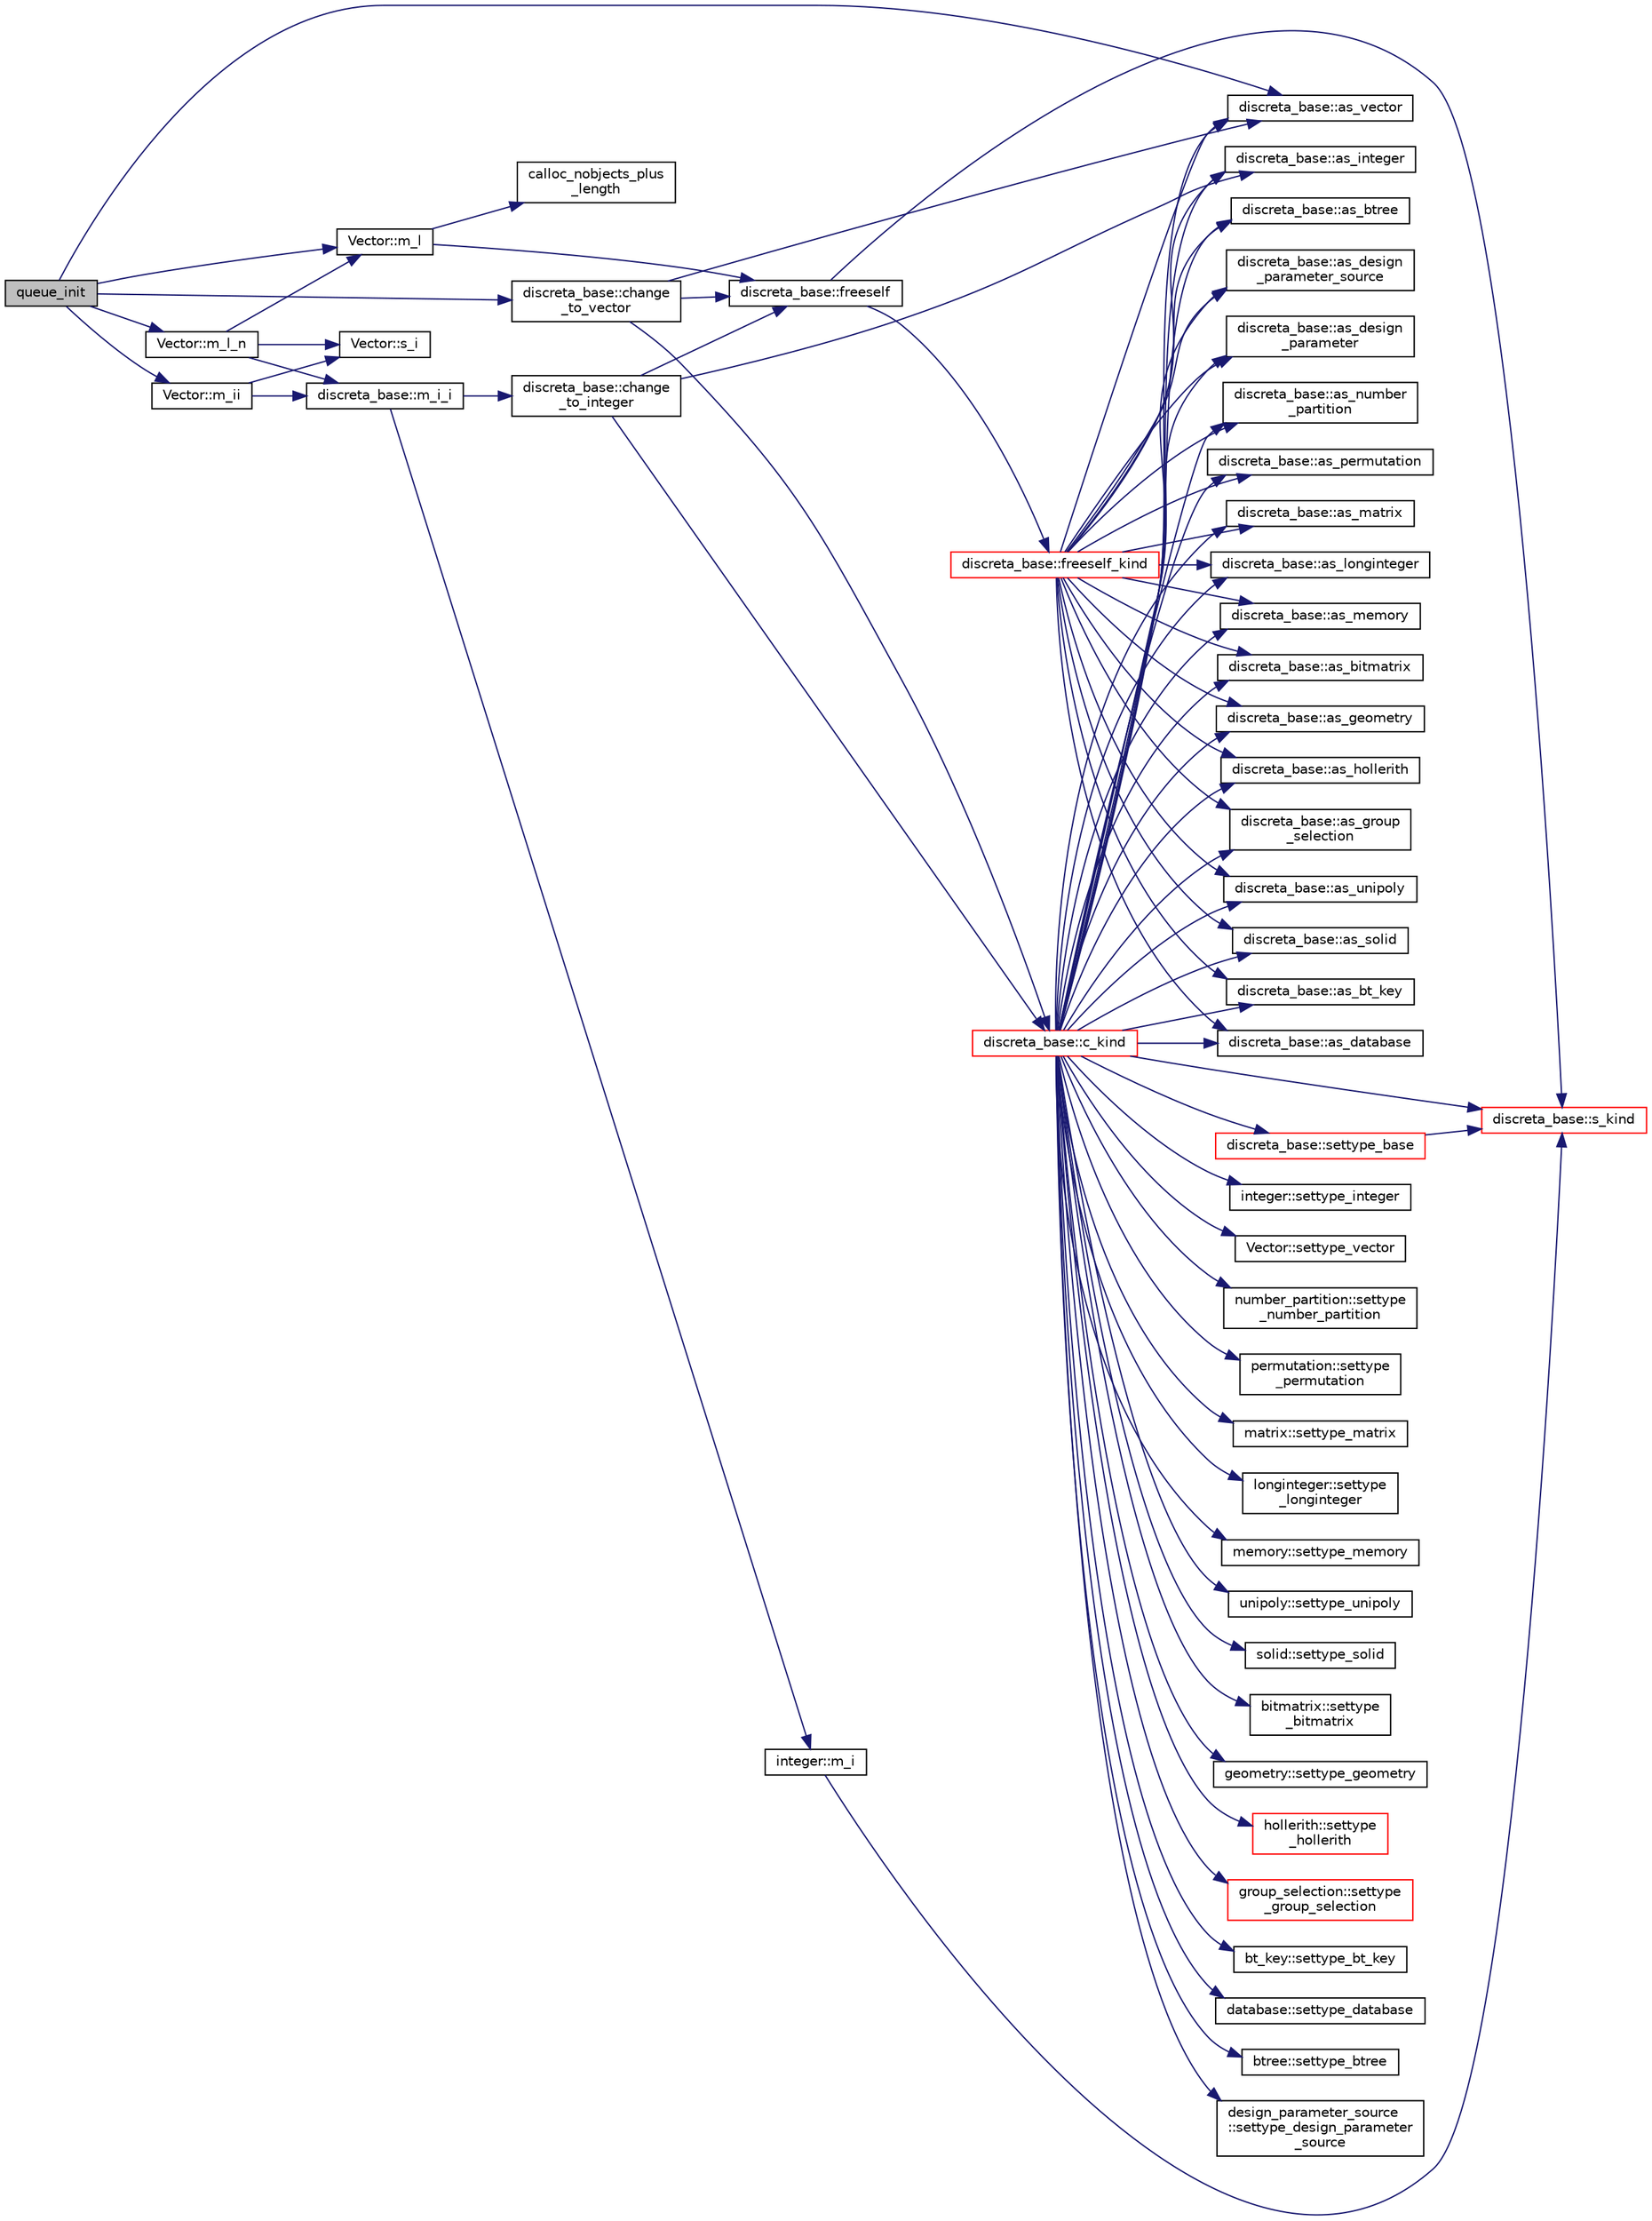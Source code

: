 digraph "queue_init"
{
  edge [fontname="Helvetica",fontsize="10",labelfontname="Helvetica",labelfontsize="10"];
  node [fontname="Helvetica",fontsize="10",shape=record];
  rankdir="LR";
  Node3690 [label="queue_init",height=0.2,width=0.4,color="black", fillcolor="grey75", style="filled", fontcolor="black"];
  Node3690 -> Node3691 [color="midnightblue",fontsize="10",style="solid",fontname="Helvetica"];
  Node3691 [label="Vector::m_l",height=0.2,width=0.4,color="black", fillcolor="white", style="filled",URL="$d5/db2/class_vector.html#a00f5520c2a6b4f5282a1a8bcf8ea74eb"];
  Node3691 -> Node3692 [color="midnightblue",fontsize="10",style="solid",fontname="Helvetica"];
  Node3692 [label="discreta_base::freeself",height=0.2,width=0.4,color="black", fillcolor="white", style="filled",URL="$d7/d71/classdiscreta__base.html#a9a3c9501a562293b5667c11b9174d6e5"];
  Node3692 -> Node3693 [color="midnightblue",fontsize="10",style="solid",fontname="Helvetica"];
  Node3693 [label="discreta_base::freeself_kind",height=0.2,width=0.4,color="red", fillcolor="white", style="filled",URL="$d7/d71/classdiscreta__base.html#a63a23ada2165b3838fab719ed458cec8"];
  Node3693 -> Node3701 [color="midnightblue",fontsize="10",style="solid",fontname="Helvetica"];
  Node3701 [label="discreta_base::as_integer",height=0.2,width=0.4,color="black", fillcolor="white", style="filled",URL="$d7/d71/classdiscreta__base.html#a00d7691eaf874fd283d942692fe8dd26"];
  Node3693 -> Node3703 [color="midnightblue",fontsize="10",style="solid",fontname="Helvetica"];
  Node3703 [label="discreta_base::as_vector",height=0.2,width=0.4,color="black", fillcolor="white", style="filled",URL="$d7/d71/classdiscreta__base.html#a7bdd6cae39c380b128ee9e17e42cf020"];
  Node3693 -> Node3706 [color="midnightblue",fontsize="10",style="solid",fontname="Helvetica"];
  Node3706 [label="discreta_base::as_number\l_partition",height=0.2,width=0.4,color="black", fillcolor="white", style="filled",URL="$d7/d71/classdiscreta__base.html#a307aa09de0e925d46697707968ffab00"];
  Node3693 -> Node3708 [color="midnightblue",fontsize="10",style="solid",fontname="Helvetica"];
  Node3708 [label="discreta_base::as_permutation",height=0.2,width=0.4,color="black", fillcolor="white", style="filled",URL="$d7/d71/classdiscreta__base.html#aa4e72f36a82984239b12ae831e131098"];
  Node3693 -> Node3710 [color="midnightblue",fontsize="10",style="solid",fontname="Helvetica"];
  Node3710 [label="discreta_base::as_matrix",height=0.2,width=0.4,color="black", fillcolor="white", style="filled",URL="$d7/d71/classdiscreta__base.html#ae4d7f56d917a4707b838fbffde6467ff"];
  Node3693 -> Node3713 [color="midnightblue",fontsize="10",style="solid",fontname="Helvetica"];
  Node3713 [label="discreta_base::as_longinteger",height=0.2,width=0.4,color="black", fillcolor="white", style="filled",URL="$d7/d71/classdiscreta__base.html#a20a094639eb711b10c8694c51937f7cd"];
  Node3693 -> Node3716 [color="midnightblue",fontsize="10",style="solid",fontname="Helvetica"];
  Node3716 [label="discreta_base::as_memory",height=0.2,width=0.4,color="black", fillcolor="white", style="filled",URL="$d7/d71/classdiscreta__base.html#ad94b2d7dce0cd4fa22db57f6e79c4bd2"];
  Node3693 -> Node3718 [color="midnightblue",fontsize="10",style="solid",fontname="Helvetica"];
  Node3718 [label="discreta_base::as_unipoly",height=0.2,width=0.4,color="black", fillcolor="white", style="filled",URL="$d7/d71/classdiscreta__base.html#ad50d8027f039fe5c2478cddb243adc9d"];
  Node3693 -> Node3720 [color="midnightblue",fontsize="10",style="solid",fontname="Helvetica"];
  Node3720 [label="discreta_base::as_solid",height=0.2,width=0.4,color="black", fillcolor="white", style="filled",URL="$d7/d71/classdiscreta__base.html#a1fc5f2b85ec97ab0a69dd64903c970a5"];
  Node3693 -> Node3722 [color="midnightblue",fontsize="10",style="solid",fontname="Helvetica"];
  Node3722 [label="discreta_base::as_bitmatrix",height=0.2,width=0.4,color="black", fillcolor="white", style="filled",URL="$d7/d71/classdiscreta__base.html#a071ad54ea8ef6c9d1d15f532e5a76df6"];
  Node3693 -> Node3724 [color="midnightblue",fontsize="10",style="solid",fontname="Helvetica"];
  Node3724 [label="discreta_base::as_geometry",height=0.2,width=0.4,color="black", fillcolor="white", style="filled",URL="$d7/d71/classdiscreta__base.html#a38fc7b4cdd830703e9d87354b79bc5c8"];
  Node3693 -> Node3726 [color="midnightblue",fontsize="10",style="solid",fontname="Helvetica"];
  Node3726 [label="discreta_base::as_hollerith",height=0.2,width=0.4,color="black", fillcolor="white", style="filled",URL="$d7/d71/classdiscreta__base.html#a3e66f82711f314710107e2f29e589690"];
  Node3693 -> Node3728 [color="midnightblue",fontsize="10",style="solid",fontname="Helvetica"];
  Node3728 [label="discreta_base::as_group\l_selection",height=0.2,width=0.4,color="black", fillcolor="white", style="filled",URL="$d7/d71/classdiscreta__base.html#aae1bac4883c567718bef9fb610abbdc8"];
  Node3693 -> Node3730 [color="midnightblue",fontsize="10",style="solid",fontname="Helvetica"];
  Node3730 [label="discreta_base::as_bt_key",height=0.2,width=0.4,color="black", fillcolor="white", style="filled",URL="$d7/d71/classdiscreta__base.html#a2734c6e08dca17cf6588bd5064ec1b9f"];
  Node3693 -> Node3732 [color="midnightblue",fontsize="10",style="solid",fontname="Helvetica"];
  Node3732 [label="discreta_base::as_database",height=0.2,width=0.4,color="black", fillcolor="white", style="filled",URL="$d7/d71/classdiscreta__base.html#ab055d39d58210a2b03ba3d33703b09a9"];
  Node3693 -> Node3734 [color="midnightblue",fontsize="10",style="solid",fontname="Helvetica"];
  Node3734 [label="discreta_base::as_btree",height=0.2,width=0.4,color="black", fillcolor="white", style="filled",URL="$d7/d71/classdiscreta__base.html#a78e76674cef2ec113c17989c11288778"];
  Node3693 -> Node3736 [color="midnightblue",fontsize="10",style="solid",fontname="Helvetica"];
  Node3736 [label="discreta_base::as_design\l_parameter_source",height=0.2,width=0.4,color="black", fillcolor="white", style="filled",URL="$d7/d71/classdiscreta__base.html#a59cbf837c6582ded5bc586265d13d81a"];
  Node3693 -> Node3738 [color="midnightblue",fontsize="10",style="solid",fontname="Helvetica"];
  Node3738 [label="discreta_base::as_design\l_parameter",height=0.2,width=0.4,color="black", fillcolor="white", style="filled",URL="$d7/d71/classdiscreta__base.html#aab24ff38ea1c5471ab3de42e014d0f2a"];
  Node3692 -> Node3695 [color="midnightblue",fontsize="10",style="solid",fontname="Helvetica"];
  Node3695 [label="discreta_base::s_kind",height=0.2,width=0.4,color="red", fillcolor="white", style="filled",URL="$d7/d71/classdiscreta__base.html#a8a830025c74adbbc3362418a7c2ba157"];
  Node3691 -> Node3740 [color="midnightblue",fontsize="10",style="solid",fontname="Helvetica"];
  Node3740 [label="calloc_nobjects_plus\l_length",height=0.2,width=0.4,color="black", fillcolor="white", style="filled",URL="$d9/d60/discreta_8h.html#a71599d54c8c17dfa065a363f5cdd0aa4"];
  Node3690 -> Node3741 [color="midnightblue",fontsize="10",style="solid",fontname="Helvetica"];
  Node3741 [label="Vector::m_ii",height=0.2,width=0.4,color="black", fillcolor="white", style="filled",URL="$d5/db2/class_vector.html#aa6a97eabb43f192a47947f4f6acbb04d"];
  Node3741 -> Node3742 [color="midnightblue",fontsize="10",style="solid",fontname="Helvetica"];
  Node3742 [label="Vector::s_i",height=0.2,width=0.4,color="black", fillcolor="white", style="filled",URL="$d5/db2/class_vector.html#a1c4fe1752523df8119f70dd550244871"];
  Node3741 -> Node3743 [color="midnightblue",fontsize="10",style="solid",fontname="Helvetica"];
  Node3743 [label="discreta_base::m_i_i",height=0.2,width=0.4,color="black", fillcolor="white", style="filled",URL="$d7/d71/classdiscreta__base.html#aa231464a9d4bc233f66608021c9ad997"];
  Node3743 -> Node3744 [color="midnightblue",fontsize="10",style="solid",fontname="Helvetica"];
  Node3744 [label="discreta_base::change\l_to_integer",height=0.2,width=0.4,color="black", fillcolor="white", style="filled",URL="$d7/d71/classdiscreta__base.html#a58a5a5bd8f8e6f2dd7b4483b66dc7bb9"];
  Node3744 -> Node3692 [color="midnightblue",fontsize="10",style="solid",fontname="Helvetica"];
  Node3744 -> Node3745 [color="midnightblue",fontsize="10",style="solid",fontname="Helvetica"];
  Node3745 [label="discreta_base::c_kind",height=0.2,width=0.4,color="red", fillcolor="white", style="filled",URL="$d7/d71/classdiscreta__base.html#adc2ff61589c2d083688e7a43f333cb62"];
  Node3745 -> Node3746 [color="midnightblue",fontsize="10",style="solid",fontname="Helvetica"];
  Node3746 [label="discreta_base::settype_base",height=0.2,width=0.4,color="red", fillcolor="white", style="filled",URL="$d7/d71/classdiscreta__base.html#a4f42899a89447d1c3993ea07c38f8ad4"];
  Node3746 -> Node3695 [color="midnightblue",fontsize="10",style="solid",fontname="Helvetica"];
  Node3745 -> Node3701 [color="midnightblue",fontsize="10",style="solid",fontname="Helvetica"];
  Node3745 -> Node3747 [color="midnightblue",fontsize="10",style="solid",fontname="Helvetica"];
  Node3747 [label="integer::settype_integer",height=0.2,width=0.4,color="black", fillcolor="white", style="filled",URL="$d0/de5/classinteger.html#a6265c65ef311229acd513d748faba796"];
  Node3745 -> Node3703 [color="midnightblue",fontsize="10",style="solid",fontname="Helvetica"];
  Node3745 -> Node3748 [color="midnightblue",fontsize="10",style="solid",fontname="Helvetica"];
  Node3748 [label="Vector::settype_vector",height=0.2,width=0.4,color="black", fillcolor="white", style="filled",URL="$d5/db2/class_vector.html#a34e0d00b18c051f23904a8429fa6c8b4"];
  Node3745 -> Node3706 [color="midnightblue",fontsize="10",style="solid",fontname="Helvetica"];
  Node3745 -> Node3749 [color="midnightblue",fontsize="10",style="solid",fontname="Helvetica"];
  Node3749 [label="number_partition::settype\l_number_partition",height=0.2,width=0.4,color="black", fillcolor="white", style="filled",URL="$df/d50/classnumber__partition.html#a3aaec1b557758f643ffc8555bbc358be"];
  Node3745 -> Node3708 [color="midnightblue",fontsize="10",style="solid",fontname="Helvetica"];
  Node3745 -> Node3750 [color="midnightblue",fontsize="10",style="solid",fontname="Helvetica"];
  Node3750 [label="permutation::settype\l_permutation",height=0.2,width=0.4,color="black", fillcolor="white", style="filled",URL="$d0/d08/classpermutation.html#af1eea29f86195cede9562e444664c28c"];
  Node3745 -> Node3710 [color="midnightblue",fontsize="10",style="solid",fontname="Helvetica"];
  Node3745 -> Node3751 [color="midnightblue",fontsize="10",style="solid",fontname="Helvetica"];
  Node3751 [label="matrix::settype_matrix",height=0.2,width=0.4,color="black", fillcolor="white", style="filled",URL="$d1/d8d/classmatrix.html#a1780283a64a789e4084d792683d276bb"];
  Node3745 -> Node3713 [color="midnightblue",fontsize="10",style="solid",fontname="Helvetica"];
  Node3745 -> Node3752 [color="midnightblue",fontsize="10",style="solid",fontname="Helvetica"];
  Node3752 [label="longinteger::settype\l_longinteger",height=0.2,width=0.4,color="black", fillcolor="white", style="filled",URL="$d3/d71/classlonginteger.html#ae5f811ece8df31b9ff114368a18e1dc5"];
  Node3745 -> Node3716 [color="midnightblue",fontsize="10",style="solid",fontname="Helvetica"];
  Node3745 -> Node3753 [color="midnightblue",fontsize="10",style="solid",fontname="Helvetica"];
  Node3753 [label="memory::settype_memory",height=0.2,width=0.4,color="black", fillcolor="white", style="filled",URL="$d8/d99/classmemory.html#a33aae277f9b8fe36b02e9d5da895451b"];
  Node3745 -> Node3718 [color="midnightblue",fontsize="10",style="solid",fontname="Helvetica"];
  Node3745 -> Node3754 [color="midnightblue",fontsize="10",style="solid",fontname="Helvetica"];
  Node3754 [label="unipoly::settype_unipoly",height=0.2,width=0.4,color="black", fillcolor="white", style="filled",URL="$d1/d89/classunipoly.html#a8db854fcc85c5e1150b1f1b1c005c95b"];
  Node3745 -> Node3720 [color="midnightblue",fontsize="10",style="solid",fontname="Helvetica"];
  Node3745 -> Node3755 [color="midnightblue",fontsize="10",style="solid",fontname="Helvetica"];
  Node3755 [label="solid::settype_solid",height=0.2,width=0.4,color="black", fillcolor="white", style="filled",URL="$d8/def/classsolid.html#a775bd4821f75a8aee4ea3d4335ff90e0"];
  Node3745 -> Node3722 [color="midnightblue",fontsize="10",style="solid",fontname="Helvetica"];
  Node3745 -> Node3756 [color="midnightblue",fontsize="10",style="solid",fontname="Helvetica"];
  Node3756 [label="bitmatrix::settype\l_bitmatrix",height=0.2,width=0.4,color="black", fillcolor="white", style="filled",URL="$de/dc8/classbitmatrix.html#acb571d947f9526665ebbdc0ce3e2a973"];
  Node3745 -> Node3724 [color="midnightblue",fontsize="10",style="solid",fontname="Helvetica"];
  Node3745 -> Node3757 [color="midnightblue",fontsize="10",style="solid",fontname="Helvetica"];
  Node3757 [label="geometry::settype_geometry",height=0.2,width=0.4,color="black", fillcolor="white", style="filled",URL="$da/d44/classgeometry.html#ab4a336baba6a3f56f5ffa053a5be5ba7"];
  Node3745 -> Node3726 [color="midnightblue",fontsize="10",style="solid",fontname="Helvetica"];
  Node3745 -> Node3758 [color="midnightblue",fontsize="10",style="solid",fontname="Helvetica"];
  Node3758 [label="hollerith::settype\l_hollerith",height=0.2,width=0.4,color="red", fillcolor="white", style="filled",URL="$d8/d99/classhollerith.html#a23bbd4acfc88a0e90f1245f243f51f76"];
  Node3745 -> Node3728 [color="midnightblue",fontsize="10",style="solid",fontname="Helvetica"];
  Node3745 -> Node3760 [color="midnightblue",fontsize="10",style="solid",fontname="Helvetica"];
  Node3760 [label="group_selection::settype\l_group_selection",height=0.2,width=0.4,color="red", fillcolor="white", style="filled",URL="$d6/db0/classgroup__selection.html#a015ed73b7b8d784bedd4d11ac1fc0ec1"];
  Node3745 -> Node3730 [color="midnightblue",fontsize="10",style="solid",fontname="Helvetica"];
  Node3745 -> Node3762 [color="midnightblue",fontsize="10",style="solid",fontname="Helvetica"];
  Node3762 [label="bt_key::settype_bt_key",height=0.2,width=0.4,color="black", fillcolor="white", style="filled",URL="$d1/de5/classbt__key.html#a352bb10beb7c789d8d29373035824800"];
  Node3745 -> Node3732 [color="midnightblue",fontsize="10",style="solid",fontname="Helvetica"];
  Node3745 -> Node3763 [color="midnightblue",fontsize="10",style="solid",fontname="Helvetica"];
  Node3763 [label="database::settype_database",height=0.2,width=0.4,color="black", fillcolor="white", style="filled",URL="$db/d72/classdatabase.html#a014639aa001462e480eb1f3984839b72"];
  Node3745 -> Node3734 [color="midnightblue",fontsize="10",style="solid",fontname="Helvetica"];
  Node3745 -> Node3764 [color="midnightblue",fontsize="10",style="solid",fontname="Helvetica"];
  Node3764 [label="btree::settype_btree",height=0.2,width=0.4,color="black", fillcolor="white", style="filled",URL="$dd/db0/classbtree.html#a5a1b9773c848908a6050cc733d2d9780"];
  Node3745 -> Node3736 [color="midnightblue",fontsize="10",style="solid",fontname="Helvetica"];
  Node3745 -> Node3765 [color="midnightblue",fontsize="10",style="solid",fontname="Helvetica"];
  Node3765 [label="design_parameter_source\l::settype_design_parameter\l_source",height=0.2,width=0.4,color="black", fillcolor="white", style="filled",URL="$df/d4b/classdesign__parameter__source.html#a3af3b851df87bd1661fb9c9ce18822c8"];
  Node3745 -> Node3738 [color="midnightblue",fontsize="10",style="solid",fontname="Helvetica"];
  Node3745 -> Node3695 [color="midnightblue",fontsize="10",style="solid",fontname="Helvetica"];
  Node3744 -> Node3701 [color="midnightblue",fontsize="10",style="solid",fontname="Helvetica"];
  Node3743 -> Node3767 [color="midnightblue",fontsize="10",style="solid",fontname="Helvetica"];
  Node3767 [label="integer::m_i",height=0.2,width=0.4,color="black", fillcolor="white", style="filled",URL="$d0/de5/classinteger.html#a869091f0a0f35f5354c8c4a70250e8a9"];
  Node3767 -> Node3695 [color="midnightblue",fontsize="10",style="solid",fontname="Helvetica"];
  Node3690 -> Node3768 [color="midnightblue",fontsize="10",style="solid",fontname="Helvetica"];
  Node3768 [label="discreta_base::change\l_to_vector",height=0.2,width=0.4,color="black", fillcolor="white", style="filled",URL="$d7/d71/classdiscreta__base.html#a66186d19c55ad54af11e2a040a763c38"];
  Node3768 -> Node3692 [color="midnightblue",fontsize="10",style="solid",fontname="Helvetica"];
  Node3768 -> Node3745 [color="midnightblue",fontsize="10",style="solid",fontname="Helvetica"];
  Node3768 -> Node3703 [color="midnightblue",fontsize="10",style="solid",fontname="Helvetica"];
  Node3690 -> Node3703 [color="midnightblue",fontsize="10",style="solid",fontname="Helvetica"];
  Node3690 -> Node3769 [color="midnightblue",fontsize="10",style="solid",fontname="Helvetica"];
  Node3769 [label="Vector::m_l_n",height=0.2,width=0.4,color="black", fillcolor="white", style="filled",URL="$d5/db2/class_vector.html#a5c7c126e6266ecdc832c5ce5bc1cca2f"];
  Node3769 -> Node3691 [color="midnightblue",fontsize="10",style="solid",fontname="Helvetica"];
  Node3769 -> Node3742 [color="midnightblue",fontsize="10",style="solid",fontname="Helvetica"];
  Node3769 -> Node3743 [color="midnightblue",fontsize="10",style="solid",fontname="Helvetica"];
}
